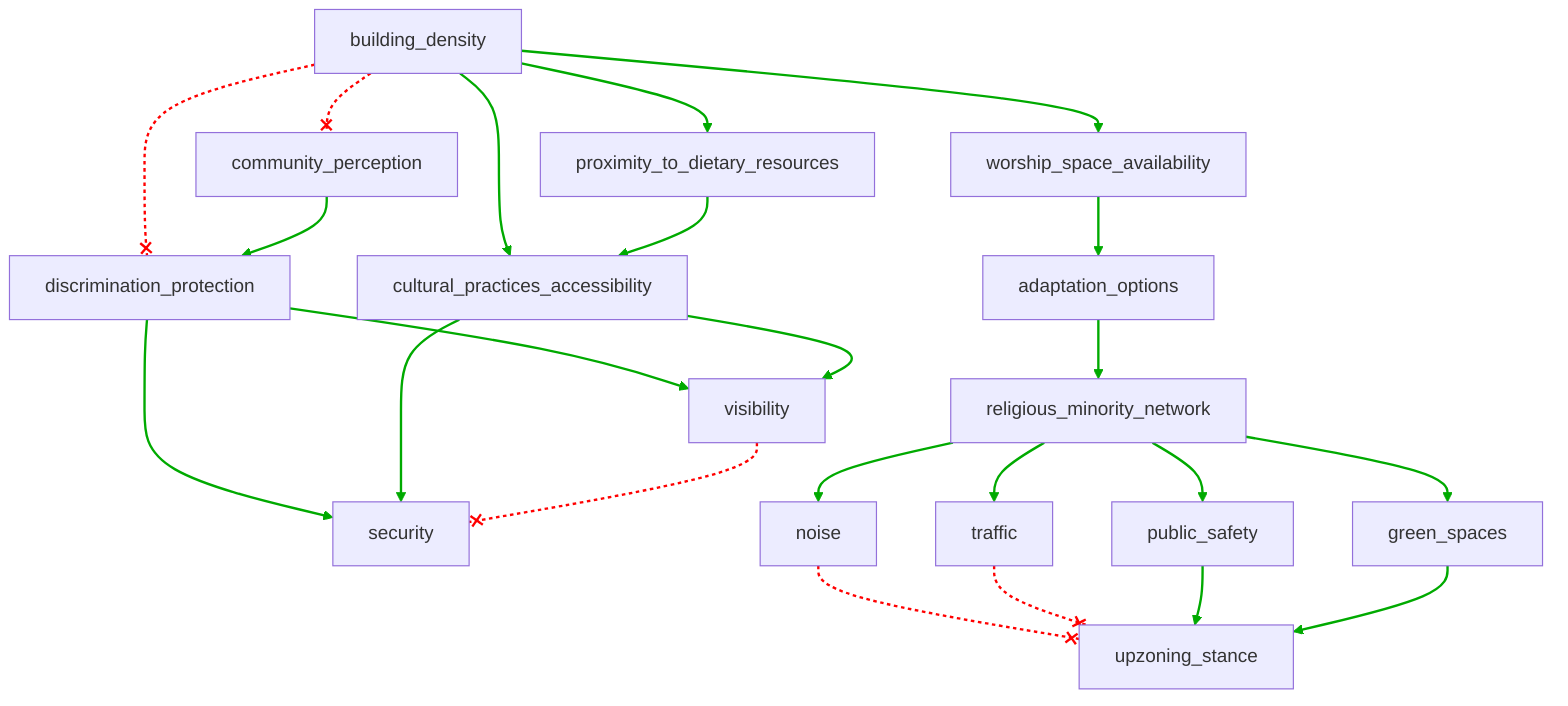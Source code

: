 flowchart TD
n1[building_density]
n2[worship_space_availability]
n3[community_perception]
n4[discrimination_protection]
n5[proximity_to_dietary_resources]
n6[cultural_practices_accessibility]
n7[visibility]
n8[security]
n9[adaptation_options]
n10[religious_minority_network]
n11[noise]
n12[traffic]
n13[public_safety]
n14[green_spaces]
n15[upzoning_stance]
n1 --> n2
n1 --x n3
n1 --x n4
n1 --> n5
n1 --> n6
n2 --> n9
n3 --> n4
n4 --> n7
n4 --> n8
n5 --> n6
n6 --> n7
n6 --> n8
n7 --x n8
n9 --> n10
n10 --> n11
n10 --> n12
n10 --> n13
n10 --> n14
n11 --x n15
n12 --x n15
n13 --> n15
n14 --> n15
linkStyle 0 stroke:#00AA00,stroke-width:2px
linkStyle 1 stroke:#FF0000,stroke-dasharray:3,stroke-width:2px
linkStyle 2 stroke:#FF0000,stroke-dasharray:3,stroke-width:2px
linkStyle 3 stroke:#00AA00,stroke-width:2px
linkStyle 4 stroke:#00AA00,stroke-width:2px
linkStyle 5 stroke:#00AA00,stroke-width:2px
linkStyle 6 stroke:#00AA00,stroke-width:2px
linkStyle 7 stroke:#00AA00,stroke-width:2px
linkStyle 8 stroke:#00AA00,stroke-width:2px
linkStyle 9 stroke:#00AA00,stroke-width:2px
linkStyle 10 stroke:#00AA00,stroke-width:2px
linkStyle 11 stroke:#00AA00,stroke-width:2px
linkStyle 12 stroke:#FF0000,stroke-dasharray:3,stroke-width:2px
linkStyle 13 stroke:#00AA00,stroke-width:2px
linkStyle 14 stroke:#00AA00,stroke-width:2px
linkStyle 15 stroke:#00AA00,stroke-width:2px
linkStyle 16 stroke:#00AA00,stroke-width:2px
linkStyle 17 stroke:#00AA00,stroke-width:2px
linkStyle 18 stroke:#FF0000,stroke-dasharray:3,stroke-width:2px
linkStyle 19 stroke:#FF0000,stroke-dasharray:3,stroke-width:2px
linkStyle 20 stroke:#00AA00,stroke-width:2px
linkStyle 21 stroke:#00AA00,stroke-width:2px